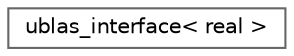 digraph "类继承关系图"
{
 // LATEX_PDF_SIZE
  bgcolor="transparent";
  edge [fontname=Helvetica,fontsize=10,labelfontname=Helvetica,labelfontsize=10];
  node [fontname=Helvetica,fontsize=10,shape=box,height=0.2,width=0.4];
  rankdir="LR";
  Node0 [id="Node000000",label="ublas_interface\< real \>",height=0.2,width=0.4,color="grey40", fillcolor="white", style="filled",URL="$classublas__interface.html",tooltip=" "];
}
